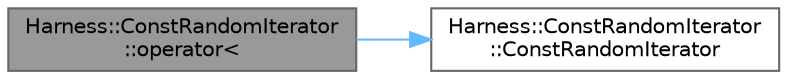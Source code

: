 digraph "Harness::ConstRandomIterator::operator&lt;"
{
 // LATEX_PDF_SIZE
  bgcolor="transparent";
  edge [fontname=Helvetica,fontsize=10,labelfontname=Helvetica,labelfontsize=10];
  node [fontname=Helvetica,fontsize=10,shape=box,height=0.2,width=0.4];
  rankdir="LR";
  Node1 [id="Node000001",label="Harness::ConstRandomIterator\l::operator\<",height=0.2,width=0.4,color="gray40", fillcolor="grey60", style="filled", fontcolor="black",tooltip=" "];
  Node1 -> Node2 [id="edge1_Node000001_Node000002",color="steelblue1",style="solid",tooltip=" "];
  Node2 [id="Node000002",label="Harness::ConstRandomIterator\l::ConstRandomIterator",height=0.2,width=0.4,color="grey40", fillcolor="white", style="filled",URL="$class_harness_1_1_const_random_iterator.html#a3a447eb7c414074d4f4af9ad5d924b70",tooltip=" "];
}
